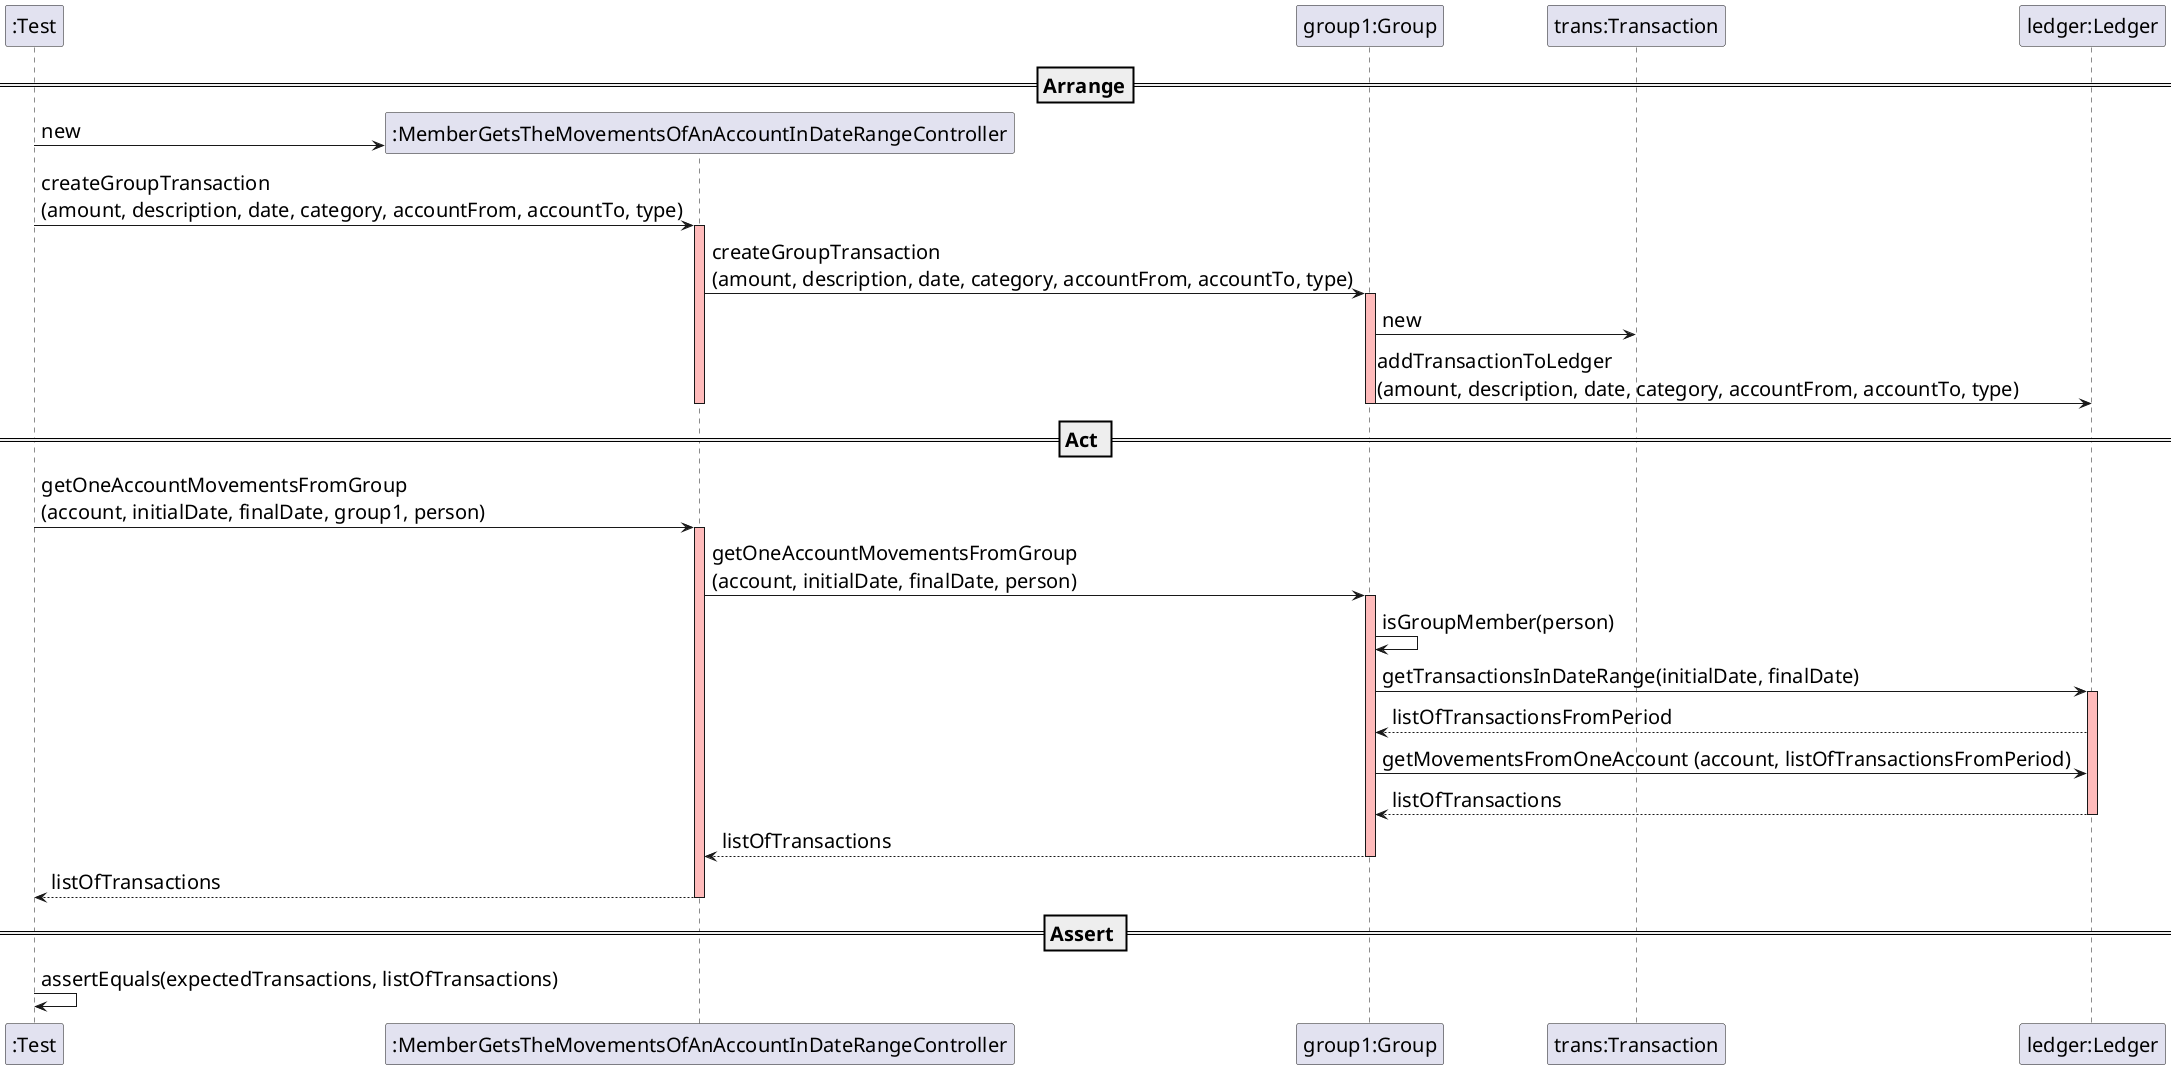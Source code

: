 @startuml

skinparam DefaultFontSize 20

create ":Test"

==Arrange==

create ":MemberGetsTheMovementsOfAnAccountInDateRangeController"
":Test" -> ":MemberGetsTheMovementsOfAnAccountInDateRangeController" : new

participant "group1:Group"
":Test" -> ":MemberGetsTheMovementsOfAnAccountInDateRangeController" : createGroupTransaction\n(amount, description, date, category, accountFrom, accountTo, type)
activate ":MemberGetsTheMovementsOfAnAccountInDateRangeController" #FFBBBB
":MemberGetsTheMovementsOfAnAccountInDateRangeController" -> "group1:Group" : createGroupTransaction\n(amount, description, date, category, accountFrom, accountTo, type)
activate "group1:Group" #FFBBBB

participant "trans:Transaction"
participant "ledger:Ledger"
"group1:Group" -> "trans:Transaction" : new
"group1:Group" -> "ledger:Ledger" : addTransactionToLedger\n(amount, description, date, category, accountFrom, accountTo, type)
deactivate "group1:Group" #FFBBBB
deactivate ":MemberGetsTheMovementsOfAnAccountInDateRangeController" #FFBBBB

== Act ==

":Test" -> ":MemberGetsTheMovementsOfAnAccountInDateRangeController" : getOneAccountMovementsFromGroup\n(account, initialDate, finalDate, group1, person)
activate ":MemberGetsTheMovementsOfAnAccountInDateRangeController" #FFBBBB
":MemberGetsTheMovementsOfAnAccountInDateRangeController" -> "group1:Group" : getOneAccountMovementsFromGroup\n(account, initialDate, finalDate, person)
activate "group1:Group" #FFBBBB

"group1:Group" -> "group1:Group" : isGroupMember(person)

"group1:Group" -> "ledger:Ledger" : getTransactionsInDateRange(initialDate, finalDate)
activate "ledger:Ledger" #FFBBBB
"ledger:Ledger" --> "group1:Group" : listOfTransactionsFromPeriod

"group1:Group" -> "ledger:Ledger" : getMovementsFromOneAccount (account, listOfTransactionsFromPeriod)
"ledger:Ledger" --> "group1:Group" : listOfTransactions
deactivate "ledger:Ledger" #FFBBBB
"group1:Group" --> ":MemberGetsTheMovementsOfAnAccountInDateRangeController" : listOfTransactions
deactivate "group1:Group" #FFBBBB
":MemberGetsTheMovementsOfAnAccountInDateRangeController" --> ":Test" : listOfTransactions
deactivate ":MemberGetsTheMovementsOfAnAccountInDateRangeController" #FFBBBB

== Assert ==

":Test" -> ":Test" : assertEquals(expectedTransactions, listOfTransactions)

@enduml